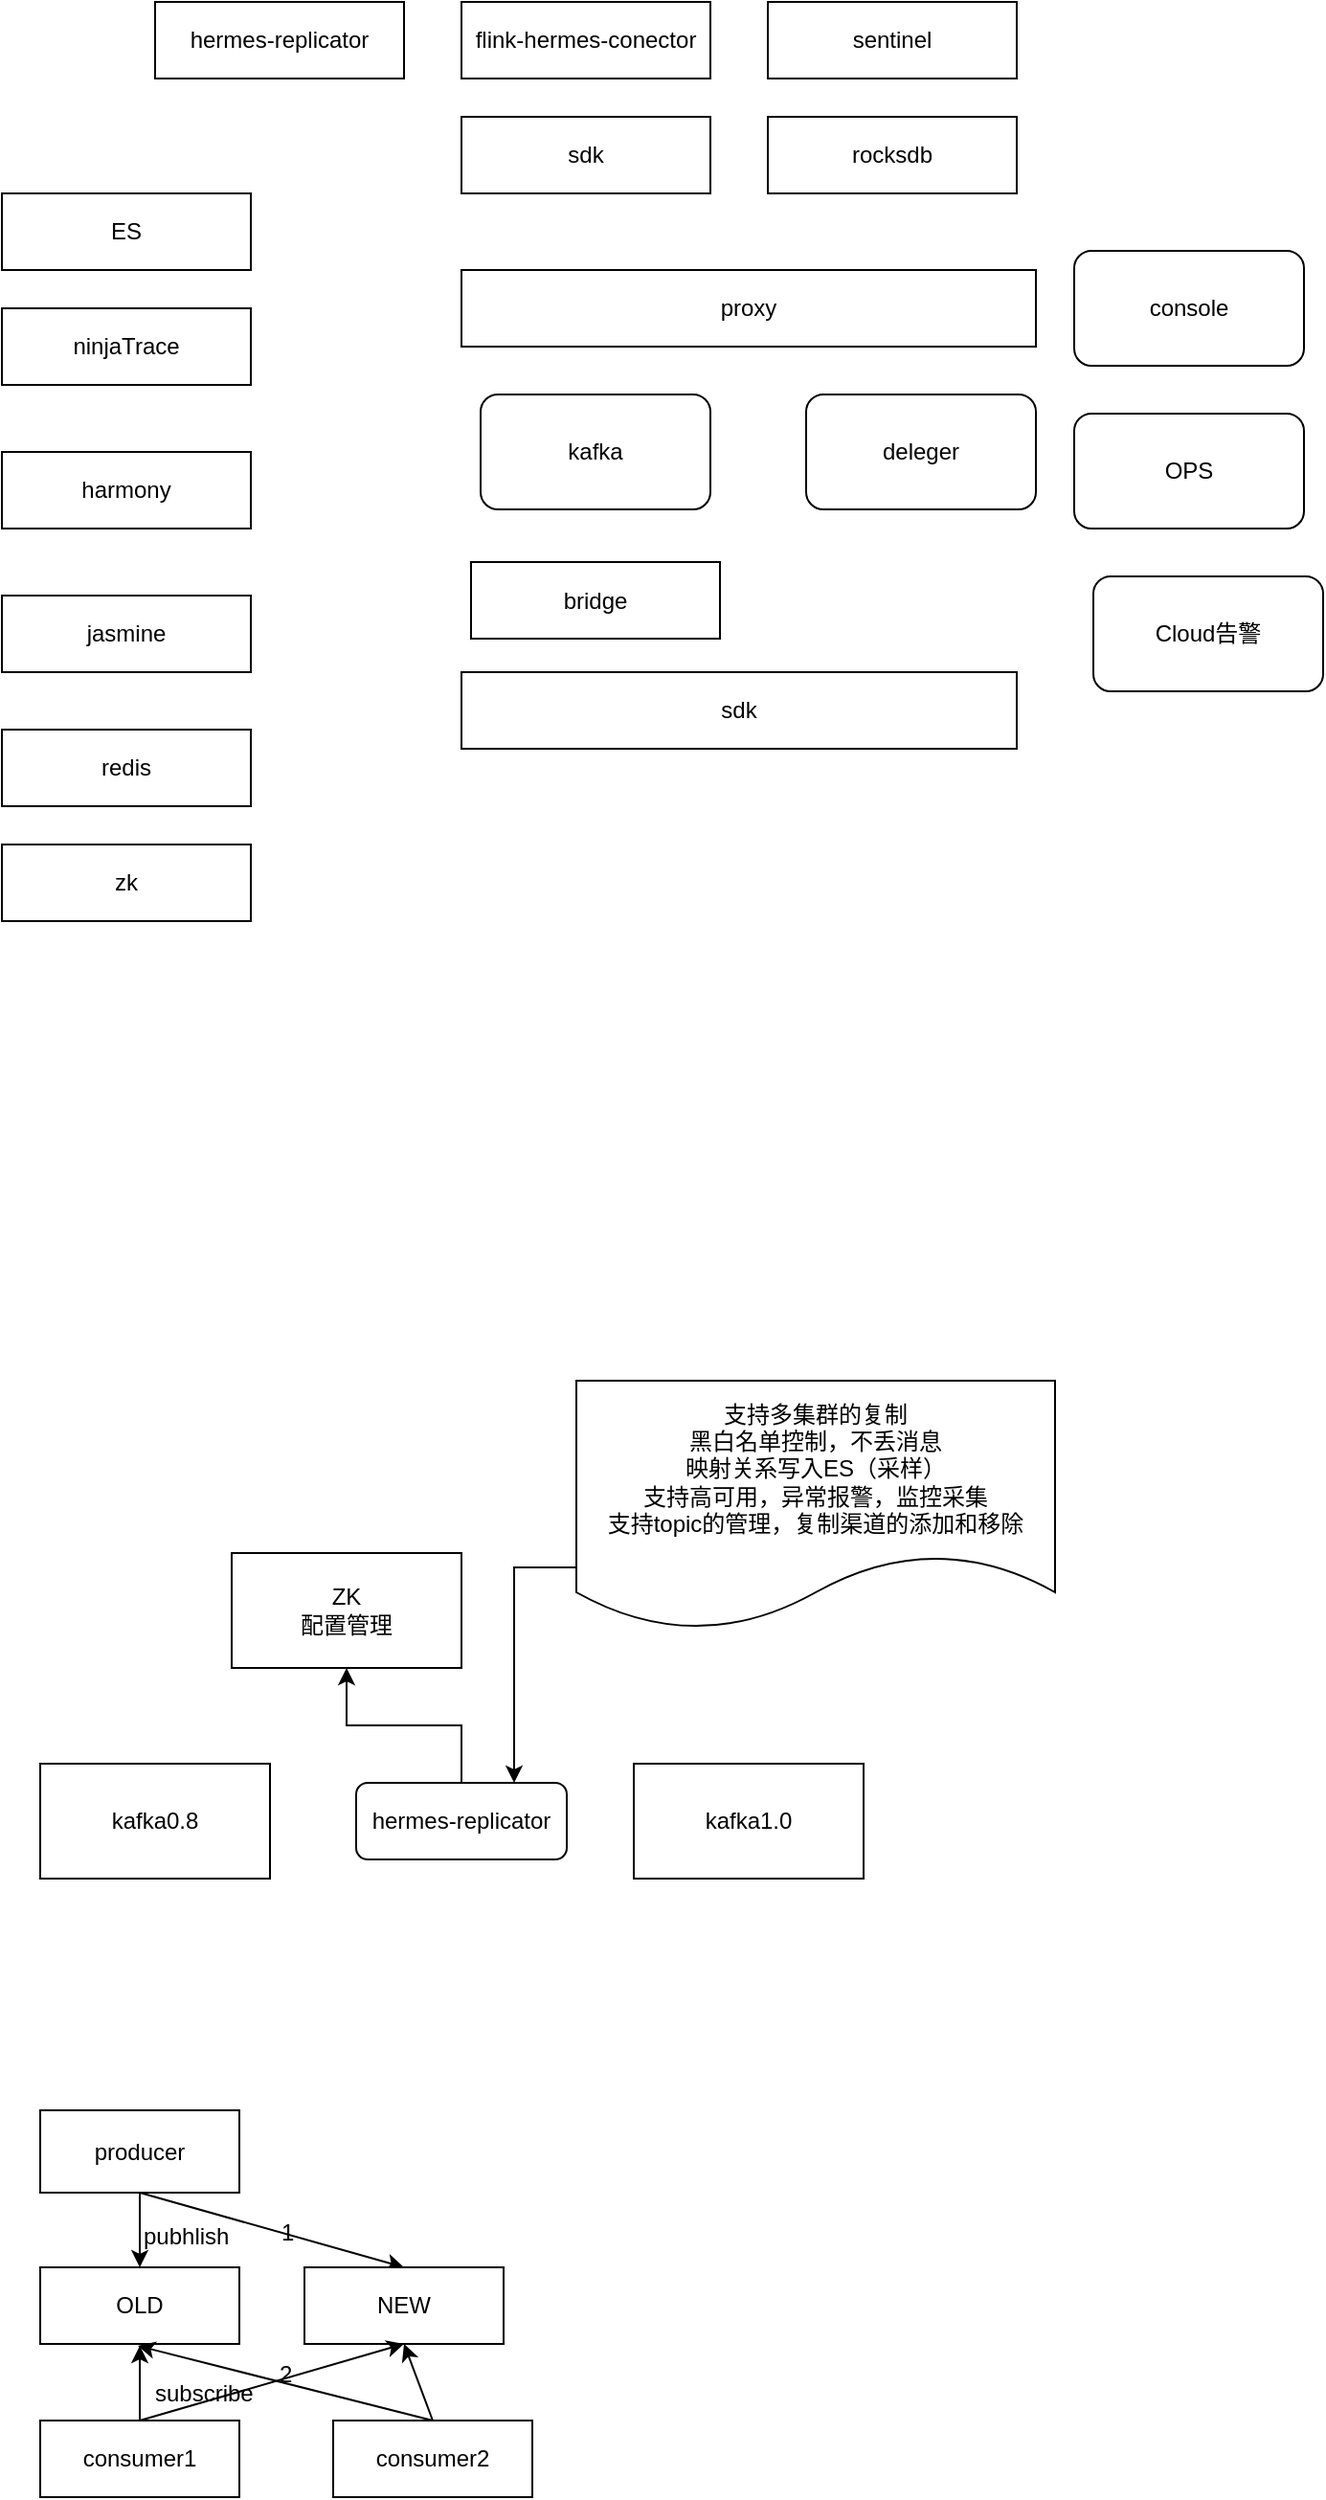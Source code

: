 <mxfile version="12.1.4" type="github" pages="1">
  <diagram id="hqEAvfo70rcamGE8vuLW" name="Page-1">
    <mxGraphModel dx="905" dy="448" grid="0" gridSize="10" guides="1" tooltips="1" connect="1" arrows="1" fold="1" page="1" pageScale="1" pageWidth="827" pageHeight="1169" math="0" shadow="0">
      <root>
        <mxCell id="0"/>
        <mxCell id="1" parent="0"/>
        <mxCell id="P00XJH04R1qY2HiNNrUX-1" value="proxy" style="rounded=0;whiteSpace=wrap;html=1;" vertex="1" parent="1">
          <mxGeometry x="380" y="140" width="300" height="40" as="geometry"/>
        </mxCell>
        <mxCell id="P00XJH04R1qY2HiNNrUX-2" value="bridge" style="rounded=0;whiteSpace=wrap;html=1;" vertex="1" parent="1">
          <mxGeometry x="385" y="292.5" width="130" height="40" as="geometry"/>
        </mxCell>
        <mxCell id="P00XJH04R1qY2HiNNrUX-3" value="ninjaTrace" style="rounded=0;whiteSpace=wrap;html=1;" vertex="1" parent="1">
          <mxGeometry x="140" y="160" width="130" height="40" as="geometry"/>
        </mxCell>
        <mxCell id="P00XJH04R1qY2HiNNrUX-4" value="harmony" style="rounded=0;whiteSpace=wrap;html=1;" vertex="1" parent="1">
          <mxGeometry x="140" y="235" width="130" height="40" as="geometry"/>
        </mxCell>
        <mxCell id="P00XJH04R1qY2HiNNrUX-5" value="jasmine" style="rounded=0;whiteSpace=wrap;html=1;" vertex="1" parent="1">
          <mxGeometry x="140" y="310" width="130" height="40" as="geometry"/>
        </mxCell>
        <mxCell id="P00XJH04R1qY2HiNNrUX-6" value="redis" style="rounded=0;whiteSpace=wrap;html=1;" vertex="1" parent="1">
          <mxGeometry x="140" y="380" width="130" height="40" as="geometry"/>
        </mxCell>
        <mxCell id="P00XJH04R1qY2HiNNrUX-9" value="kafka" style="rounded=1;whiteSpace=wrap;html=1;" vertex="1" parent="1">
          <mxGeometry x="390" y="205" width="120" height="60" as="geometry"/>
        </mxCell>
        <mxCell id="P00XJH04R1qY2HiNNrUX-10" value="sdk" style="rounded=0;whiteSpace=wrap;html=1;" vertex="1" parent="1">
          <mxGeometry x="380" y="60" width="130" height="40" as="geometry"/>
        </mxCell>
        <mxCell id="P00XJH04R1qY2HiNNrUX-12" value="zk" style="rounded=0;whiteSpace=wrap;html=1;" vertex="1" parent="1">
          <mxGeometry x="140" y="440" width="130" height="40" as="geometry"/>
        </mxCell>
        <mxCell id="P00XJH04R1qY2HiNNrUX-14" value="rocksdb" style="rounded=0;whiteSpace=wrap;html=1;" vertex="1" parent="1">
          <mxGeometry x="540" y="60" width="130" height="40" as="geometry"/>
        </mxCell>
        <mxCell id="P00XJH04R1qY2HiNNrUX-15" value="sentinel" style="rounded=0;whiteSpace=wrap;html=1;" vertex="1" parent="1">
          <mxGeometry x="540" width="130" height="40" as="geometry"/>
        </mxCell>
        <mxCell id="P00XJH04R1qY2HiNNrUX-16" value="sdk" style="rounded=0;whiteSpace=wrap;html=1;" vertex="1" parent="1">
          <mxGeometry x="380" y="350" width="290" height="40" as="geometry"/>
        </mxCell>
        <mxCell id="P00XJH04R1qY2HiNNrUX-17" value="deleger" style="rounded=1;whiteSpace=wrap;html=1;" vertex="1" parent="1">
          <mxGeometry x="560" y="205" width="120" height="60" as="geometry"/>
        </mxCell>
        <mxCell id="P00XJH04R1qY2HiNNrUX-18" value="console" style="rounded=1;whiteSpace=wrap;html=1;" vertex="1" parent="1">
          <mxGeometry x="700" y="130" width="120" height="60" as="geometry"/>
        </mxCell>
        <mxCell id="P00XJH04R1qY2HiNNrUX-20" value="OPS" style="rounded=1;whiteSpace=wrap;html=1;" vertex="1" parent="1">
          <mxGeometry x="700" y="215" width="120" height="60" as="geometry"/>
        </mxCell>
        <mxCell id="P00XJH04R1qY2HiNNrUX-21" value="Cloud告警" style="rounded=1;whiteSpace=wrap;html=1;" vertex="1" parent="1">
          <mxGeometry x="710" y="300" width="120" height="60" as="geometry"/>
        </mxCell>
        <mxCell id="P00XJH04R1qY2HiNNrUX-23" value="ES" style="rounded=0;whiteSpace=wrap;html=1;" vertex="1" parent="1">
          <mxGeometry x="140" y="100" width="130" height="40" as="geometry"/>
        </mxCell>
        <mxCell id="P00XJH04R1qY2HiNNrUX-25" value="flink-hermes-conector" style="rounded=0;whiteSpace=wrap;html=1;" vertex="1" parent="1">
          <mxGeometry x="380" width="130" height="40" as="geometry"/>
        </mxCell>
        <mxCell id="P00XJH04R1qY2HiNNrUX-26" value="hermes-replicator" style="rounded=0;whiteSpace=wrap;html=1;" vertex="1" parent="1">
          <mxGeometry x="220" width="130" height="40" as="geometry"/>
        </mxCell>
        <mxCell id="P00XJH04R1qY2HiNNrUX-28" value="kafka0.8" style="rounded=0;whiteSpace=wrap;html=1;" vertex="1" parent="1">
          <mxGeometry x="160" y="920" width="120" height="60" as="geometry"/>
        </mxCell>
        <mxCell id="P00XJH04R1qY2HiNNrUX-29" value="kafka1.0" style="rounded=0;whiteSpace=wrap;html=1;" vertex="1" parent="1">
          <mxGeometry x="470" y="920" width="120" height="60" as="geometry"/>
        </mxCell>
        <mxCell id="P00XJH04R1qY2HiNNrUX-32" style="edgeStyle=orthogonalEdgeStyle;rounded=0;orthogonalLoop=1;jettySize=auto;html=1;exitX=0.5;exitY=0;exitDx=0;exitDy=0;entryX=0.5;entryY=1;entryDx=0;entryDy=0;" edge="1" parent="1" source="P00XJH04R1qY2HiNNrUX-30" target="P00XJH04R1qY2HiNNrUX-31">
          <mxGeometry relative="1" as="geometry"/>
        </mxCell>
        <mxCell id="P00XJH04R1qY2HiNNrUX-30" value="hermes-replicator" style="rounded=1;whiteSpace=wrap;html=1;" vertex="1" parent="1">
          <mxGeometry x="325" y="930" width="110" height="40" as="geometry"/>
        </mxCell>
        <mxCell id="P00XJH04R1qY2HiNNrUX-31" value="ZK&lt;br&gt;配置管理" style="rounded=0;whiteSpace=wrap;html=1;" vertex="1" parent="1">
          <mxGeometry x="260" y="810" width="120" height="60" as="geometry"/>
        </mxCell>
        <mxCell id="P00XJH04R1qY2HiNNrUX-34" style="edgeStyle=orthogonalEdgeStyle;rounded=0;orthogonalLoop=1;jettySize=auto;html=1;exitX=0;exitY=0.75;exitDx=0;exitDy=0;entryX=0.75;entryY=0;entryDx=0;entryDy=0;" edge="1" parent="1" source="P00XJH04R1qY2HiNNrUX-33" target="P00XJH04R1qY2HiNNrUX-30">
          <mxGeometry relative="1" as="geometry"/>
        </mxCell>
        <mxCell id="P00XJH04R1qY2HiNNrUX-33" value="支持多集群的复制&lt;br&gt;黑白名单控制，不丢消息&lt;br&gt;映射关系写入ES（采样）&lt;br&gt;支持高可用，异常报警，监控采集&lt;br&gt;支持topic的管理，复制渠道的添加和移除" style="shape=document;whiteSpace=wrap;html=1;boundedLbl=1;" vertex="1" parent="1">
          <mxGeometry x="440" y="720" width="250" height="130" as="geometry"/>
        </mxCell>
        <mxCell id="P00XJH04R1qY2HiNNrUX-47" style="edgeStyle=orthogonalEdgeStyle;rounded=0;orthogonalLoop=1;jettySize=auto;html=1;exitX=0.5;exitY=1;exitDx=0;exitDy=0;entryX=0.5;entryY=0;entryDx=0;entryDy=0;" edge="1" parent="1" source="P00XJH04R1qY2HiNNrUX-37" target="P00XJH04R1qY2HiNNrUX-39">
          <mxGeometry relative="1" as="geometry"/>
        </mxCell>
        <mxCell id="P00XJH04R1qY2HiNNrUX-53" style="edgeStyle=none;rounded=0;orthogonalLoop=1;jettySize=auto;html=1;exitX=0.5;exitY=1;exitDx=0;exitDy=0;entryX=0.5;entryY=0;entryDx=0;entryDy=0;" edge="1" parent="1" source="P00XJH04R1qY2HiNNrUX-37" target="P00XJH04R1qY2HiNNrUX-40">
          <mxGeometry relative="1" as="geometry"/>
        </mxCell>
        <mxCell id="P00XJH04R1qY2HiNNrUX-37" value="producer" style="rounded=0;whiteSpace=wrap;html=1;" vertex="1" parent="1">
          <mxGeometry x="160" y="1101" width="104" height="43" as="geometry"/>
        </mxCell>
        <mxCell id="P00XJH04R1qY2HiNNrUX-39" value="OLD" style="rounded=0;whiteSpace=wrap;html=1;" vertex="1" parent="1">
          <mxGeometry x="160" y="1183" width="104" height="40" as="geometry"/>
        </mxCell>
        <mxCell id="P00XJH04R1qY2HiNNrUX-40" value="NEW" style="rounded=0;whiteSpace=wrap;html=1;" vertex="1" parent="1">
          <mxGeometry x="298" y="1183" width="104" height="40" as="geometry"/>
        </mxCell>
        <mxCell id="P00XJH04R1qY2HiNNrUX-46" style="edgeStyle=orthogonalEdgeStyle;rounded=0;orthogonalLoop=1;jettySize=auto;html=1;exitX=0.5;exitY=0;exitDx=0;exitDy=0;entryX=0.5;entryY=0;entryDx=0;entryDy=0;" edge="1" parent="1" source="P00XJH04R1qY2HiNNrUX-43">
          <mxGeometry relative="1" as="geometry">
            <mxPoint x="212" y="1224" as="targetPoint"/>
          </mxGeometry>
        </mxCell>
        <mxCell id="P00XJH04R1qY2HiNNrUX-54" style="edgeStyle=none;rounded=0;orthogonalLoop=1;jettySize=auto;html=1;exitX=0.5;exitY=0;exitDx=0;exitDy=0;entryX=0.5;entryY=1;entryDx=0;entryDy=0;" edge="1" parent="1" source="P00XJH04R1qY2HiNNrUX-43" target="P00XJH04R1qY2HiNNrUX-40">
          <mxGeometry relative="1" as="geometry"/>
        </mxCell>
        <mxCell id="P00XJH04R1qY2HiNNrUX-43" value="consumer1" style="rounded=0;whiteSpace=wrap;html=1;" vertex="1" parent="1">
          <mxGeometry x="160" y="1263" width="104" height="40" as="geometry"/>
        </mxCell>
        <mxCell id="P00XJH04R1qY2HiNNrUX-48" value="pubhlish" style="text;html=1;resizable=0;points=[];autosize=1;align=left;verticalAlign=top;spacingTop=-4;" vertex="1" parent="1">
          <mxGeometry x="212" y="1156.5" width="55" height="14" as="geometry"/>
        </mxCell>
        <mxCell id="P00XJH04R1qY2HiNNrUX-49" value="subscribe" style="text;html=1;resizable=0;points=[];autosize=1;align=left;verticalAlign=top;spacingTop=-4;" vertex="1" parent="1">
          <mxGeometry x="218" y="1239" width="61" height="14" as="geometry"/>
        </mxCell>
        <mxCell id="P00XJH04R1qY2HiNNrUX-55" value="1" style="text;html=1;resizable=0;points=[];autosize=1;align=left;verticalAlign=top;spacingTop=-4;" vertex="1" parent="1">
          <mxGeometry x="284" y="1155" width="17" height="14" as="geometry"/>
        </mxCell>
        <mxCell id="P00XJH04R1qY2HiNNrUX-56" value="2" style="text;html=1;resizable=0;points=[];autosize=1;align=left;verticalAlign=top;spacingTop=-4;" vertex="1" parent="1">
          <mxGeometry x="283" y="1229" width="17" height="14" as="geometry"/>
        </mxCell>
        <mxCell id="P00XJH04R1qY2HiNNrUX-58" style="edgeStyle=none;rounded=0;orthogonalLoop=1;jettySize=auto;html=1;exitX=0.5;exitY=0;exitDx=0;exitDy=0;exitPerimeter=0;" edge="1" parent="1" source="P00XJH04R1qY2HiNNrUX-57">
          <mxGeometry relative="1" as="geometry">
            <mxPoint x="211" y="1224" as="targetPoint"/>
          </mxGeometry>
        </mxCell>
        <mxCell id="P00XJH04R1qY2HiNNrUX-59" style="edgeStyle=none;rounded=0;orthogonalLoop=1;jettySize=auto;html=1;exitX=0.5;exitY=0;exitDx=0;exitDy=0;entryX=0.5;entryY=1;entryDx=0;entryDy=0;" edge="1" parent="1" source="P00XJH04R1qY2HiNNrUX-57" target="P00XJH04R1qY2HiNNrUX-40">
          <mxGeometry relative="1" as="geometry"/>
        </mxCell>
        <mxCell id="P00XJH04R1qY2HiNNrUX-57" value="consumer2" style="rounded=0;whiteSpace=wrap;html=1;" vertex="1" parent="1">
          <mxGeometry x="313" y="1263" width="104" height="40" as="geometry"/>
        </mxCell>
      </root>
    </mxGraphModel>
  </diagram>
</mxfile>
